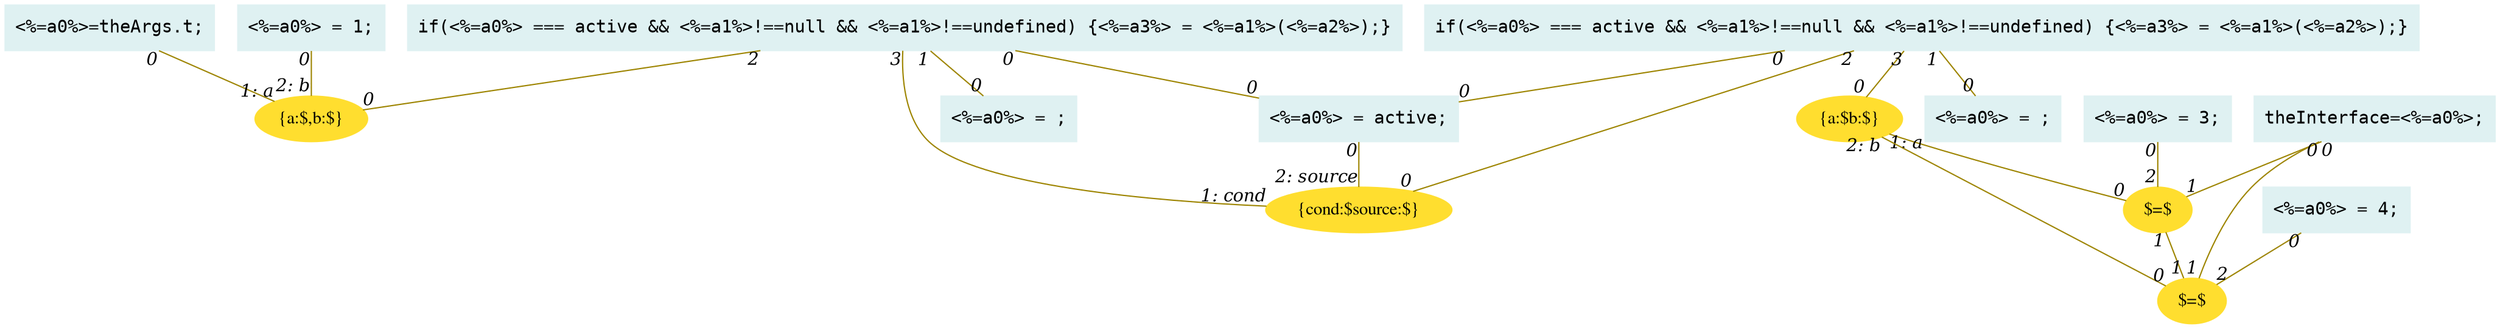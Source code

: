 digraph g{node_4920 [shape="ellipse", style="filled", color="#ffde2f", fontname="Times", label="{a:$,b:$}" ]
node_4958 [shape="ellipse", style="filled", color="#ffde2f", fontname="Times", label="$=$" ]
node_4959 [shape="ellipse", style="filled", color="#ffde2f", fontname="Times", label="$=$" ]
node_4962 [shape="ellipse", style="filled", color="#ffde2f", fontname="Times", label="{cond:$source:$}" ]
node_4963 [shape="ellipse", style="filled", color="#ffde2f", fontname="Times", label="{a:$b:$}" ]
node_5012 [shape="box", style="filled", color="#dff1f2", fontname="Courier", label="<%=a0%>=theArgs.t;
" ]
node_5014 [shape="box", style="filled", color="#dff1f2", fontname="Courier", label="theInterface=<%=a0%>;
" ]
node_5037 [shape="box", style="filled", color="#dff1f2", fontname="Courier", label="<%=a0%> = active;
" ]
node_5045 [shape="box", style="filled", color="#dff1f2", fontname="Courier", label="<%=a0%> = ;
" ]
node_5047 [shape="box", style="filled", color="#dff1f2", fontname="Courier", label="<%=a0%> = ;
" ]
node_5049 [shape="box", style="filled", color="#dff1f2", fontname="Courier", label="<%=a0%> = 1;
" ]
node_5051 [shape="box", style="filled", color="#dff1f2", fontname="Courier", label="<%=a0%> = 3;
" ]
node_5053 [shape="box", style="filled", color="#dff1f2", fontname="Courier", label="<%=a0%> = 4;
" ]
node_5055 [shape="box", style="filled", color="#dff1f2", fontname="Courier", label="if(<%=a0%> === active && <%=a1%>!==null && <%=a1%>!==undefined) {<%=a3%> = <%=a1%>(<%=a2%>);}
" ]
node_5060 [shape="box", style="filled", color="#dff1f2", fontname="Courier", label="if(<%=a0%> === active && <%=a1%>!==null && <%=a1%>!==undefined) {<%=a3%> = <%=a1%>(<%=a2%>);}
" ]
node_4963 -> node_4958 [dir=none, arrowHead=none, fontname="Times-Italic", arrowsize=1, color="#9d8400", label="",  headlabel="0", taillabel="1: a" ]
node_4963 -> node_4959 [dir=none, arrowHead=none, fontname="Times-Italic", arrowsize=1, color="#9d8400", label="",  headlabel="0", taillabel="2: b" ]
node_5012 -> node_4920 [dir=none, arrowHead=none, fontname="Times-Italic", arrowsize=1, color="#9d8400", label="",  headlabel="1: a", taillabel="0" ]
node_4958 -> node_4959 [dir=none, arrowHead=none, fontname="Times-Italic", arrowsize=1, color="#9d8400", label="",  headlabel="1", taillabel="1" ]
node_5037 -> node_4962 [dir=none, arrowHead=none, fontname="Times-Italic", arrowsize=1, color="#9d8400", label="",  headlabel="2: source", taillabel="0" ]
node_5014 -> node_4958 [dir=none, arrowHead=none, fontname="Times-Italic", arrowsize=1, color="#9d8400", label="",  headlabel="1", taillabel="0" ]
node_5014 -> node_4959 [dir=none, arrowHead=none, fontname="Times-Italic", arrowsize=1, color="#9d8400", label="",  headlabel="1", taillabel="0" ]
node_5049 -> node_4920 [dir=none, arrowHead=none, fontname="Times-Italic", arrowsize=1, color="#9d8400", label="",  headlabel="2: b", taillabel="0" ]
node_5051 -> node_4958 [dir=none, arrowHead=none, fontname="Times-Italic", arrowsize=1, color="#9d8400", label="",  headlabel="2", taillabel="0" ]
node_5053 -> node_4959 [dir=none, arrowHead=none, fontname="Times-Italic", arrowsize=1, color="#9d8400", label="",  headlabel="2", taillabel="0" ]
node_5055 -> node_5037 [dir=none, arrowHead=none, fontname="Times-Italic", arrowsize=1, color="#9d8400", label="",  headlabel="0", taillabel="0" ]
node_5055 -> node_5045 [dir=none, arrowHead=none, fontname="Times-Italic", arrowsize=1, color="#9d8400", label="",  headlabel="0", taillabel="1" ]
node_5055 -> node_4920 [dir=none, arrowHead=none, fontname="Times-Italic", arrowsize=1, color="#9d8400", label="",  headlabel="0", taillabel="2" ]
node_5055 -> node_4962 [dir=none, arrowHead=none, fontname="Times-Italic", arrowsize=1, color="#9d8400", label="",  headlabel="1: cond", taillabel="3" ]
node_5060 -> node_5037 [dir=none, arrowHead=none, fontname="Times-Italic", arrowsize=1, color="#9d8400", label="",  headlabel="0", taillabel="0" ]
node_5060 -> node_5047 [dir=none, arrowHead=none, fontname="Times-Italic", arrowsize=1, color="#9d8400", label="",  headlabel="0", taillabel="1" ]
node_5060 -> node_4962 [dir=none, arrowHead=none, fontname="Times-Italic", arrowsize=1, color="#9d8400", label="",  headlabel="0", taillabel="2" ]
node_5060 -> node_4963 [dir=none, arrowHead=none, fontname="Times-Italic", arrowsize=1, color="#9d8400", label="",  headlabel="0", taillabel="3" ]
}